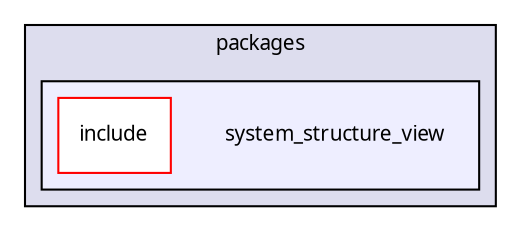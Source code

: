 digraph "packages/system_structure/packages/system_structure_view/" {
  compound=true
  node [ fontsize="10", fontname="FreeSans.ttf"];
  edge [ labelfontsize="10", labelfontname="FreeSans.ttf"];
  subgraph clusterdir_5ef9c362f63f204f34b2aea1aef0a0fe {
    graph [ bgcolor="#ddddee", pencolor="black", label="packages" fontname="FreeSans.ttf", fontsize="10", URL="dir_5ef9c362f63f204f34b2aea1aef0a0fe.html"]
  subgraph clusterdir_1fd5e94337f84d9b72f33039b94bf5bd {
    graph [ bgcolor="#eeeeff", pencolor="black", label="" URL="dir_1fd5e94337f84d9b72f33039b94bf5bd.html"];
    dir_1fd5e94337f84d9b72f33039b94bf5bd [shape=plaintext label="system_structure_view"];
    dir_77350b35181df1aa334e14210b3e0035 [shape=box label="include" color="red" fillcolor="white" style="filled" URL="dir_77350b35181df1aa334e14210b3e0035.html"];
  }
  }
}
